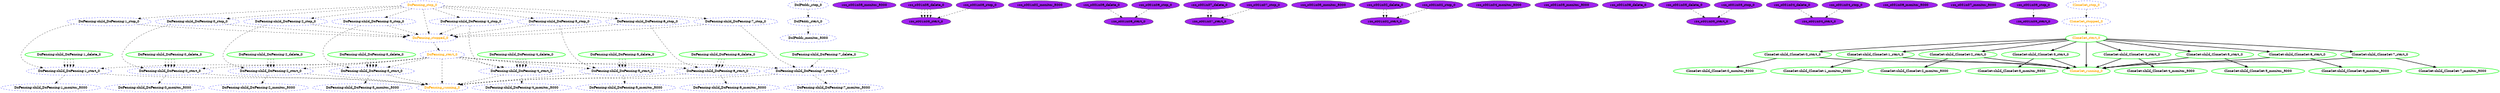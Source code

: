 digraph "g" {
	size = "30,30"
"DoFencing:child_DoFencing:1_delete_0" [ tooltip="c001n09" style=bold color="green" fontcolor="black" ]
"DoFencing:child_DoFencing:3_delete_0" [ tooltip="c001n09" style=bold color="green" fontcolor="black" ]
"DoFencing:child_DoFencing:5_monitor_5000" [ style="dashed" color="blue" fontcolor="black" ]
"DoFencing:child_DoFencing:5_delete_0" [ tooltip="c001n09" style=bold color="green" fontcolor="black" ]
"DcIPaddr_monitor_5000" [ style="dashed" color="blue" fontcolor="black" ]
"DoFencing:child_DoFencing:7_monitor_5000" [ style="dashed" color="blue" fontcolor="black" ]
"rsc_c001n08_monitor_5000" [ font_color=black style=filled fillcolor=purple ]
"rsc_c001n08_delete_0" [ font_color=black style=filled fillcolor=purple ]
"rsc_c001n02_monitor_5000" [ font_color=black style=filled fillcolor=purple ]
"DoFencing:child_DoFencing:2_delete_0" [ tooltip="c001n02" style=bold color="green" fontcolor="black" ]
"DoFencing:child_DoFencing:4_delete_0" [ tooltip="c001n02" style=bold color="green" fontcolor="black" ]
"rsc_c001n06_delete_0" [ font_color=black style=filled fillcolor=purple ]
"DoFencing:child_DoFencing:6_monitor_5000" [ style="dashed" color="blue" fontcolor="black" ]
"DoFencing:child_DoFencing:6_delete_0" [ tooltip="c001n02" style=bold color="green" fontcolor="black" ]
"rsc_c001n07_delete_0" [ font_color=black style=filled fillcolor=purple ]
"DoFencing:child_DoFencing:0_monitor_5000" [ style="dashed" color="blue" fontcolor="black" ]
"rsc_c001n08_delete_0" [ font_color=black style=filled fillcolor=purple ]
"DoFencing:child_DoFencing:0_delete_0" [ tooltip="c001n03" style=bold color="green" fontcolor="black" ]
"rsc_c001n03_monitor_5000" [ font_color=black style=filled fillcolor=purple ]
"DoFencing:child_DoFencing:3_delete_0" [ tooltip="c001n03" style=bold color="green" fontcolor="black" ]
"DoFencing:child_DoFencing:5_delete_0" [ tooltip="c001n03" style=bold color="green" fontcolor="black" ]
"rsc_c001n07_delete_0" [ font_color=black style=filled fillcolor=purple ]
"DoFencing:child_DoFencing:1_monitor_5000" [ style="dashed" color="blue" fontcolor="black" ]
"DoFencing:child_DoFencing:6_delete_0" [ tooltip="c001n03" style=bold color="green" fontcolor="black" ]
"rsc_c001n02_delete_0" [ font_color=black style=filled fillcolor=purple ]
"rsc_c001n08_delete_0" [ font_color=black style=filled fillcolor=purple ]
"DoFencing:child_DoFencing:0_delete_0" [ tooltip="c001n04" style=bold color="green" fontcolor="black" ]
"DoFencing:child_DoFencing:1_delete_0" [ tooltip="c001n04" style=bold color="green" fontcolor="black" ]
"rsc_c001n04_monitor_5000" [ font_color=black style=filled fillcolor=purple ]
"DoFencing:child_DoFencing:4_delete_0" [ tooltip="c001n04" style=bold color="green" fontcolor="black" ]
"DoFencing:child_DoFencing:2_monitor_5000" [ style="dashed" color="blue" fontcolor="black" ]
"DoFencing:child_DoFencing:0_delete_0" [ tooltip="c001n05" style=bold color="green" fontcolor="black" ]
"DoFencing:child_DoFencing:1_delete_0" [ tooltip="c001n05" style=bold color="green" fontcolor="black" ]
"DoFencing:child_DoFencing:2_delete_0" [ tooltip="c001n05" style=bold color="green" fontcolor="black" ]
"rsc_c001n05_monitor_5000" [ font_color=black style=filled fillcolor=purple ]
"DoFencing:child_DoFencing:3_monitor_5000" [ style="dashed" color="blue" fontcolor="black" ]
"rsc_c001n08_delete_0" [ font_color=black style=filled fillcolor=purple ]
"rsc_c001n09_delete_0" [ font_color=black style=filled fillcolor=purple ]
"DoFencing:child_DoFencing:0_delete_0" [ tooltip="c001n06" style=bold color="green" fontcolor="black" ]
"DoFencing:child_DoFencing:1_delete_0" [ tooltip="c001n06" style=bold color="green" fontcolor="black" ]
"rsc_c001n02_delete_0" [ font_color=black style=filled fillcolor=purple ]
"DoFencing:child_DoFencing:2_delete_0" [ tooltip="c001n06" style=bold color="green" fontcolor="black" ]
"rsc_c001n03_delete_0" [ font_color=black style=filled fillcolor=purple ]
"DoFencing:child_DoFencing:3_delete_0" [ tooltip="c001n06" style=bold color="green" fontcolor="black" ]
"rsc_c001n04_delete_0" [ font_color=black style=filled fillcolor=purple ]
"DoFencing:child_DoFencing:5_delete_0" [ tooltip="c001n06" style=bold color="green" fontcolor="black" ]
"rsc_c001n06_monitor_5000" [ font_color=black style=filled fillcolor=purple ]
"DoFencing:child_DoFencing:6_delete_0" [ tooltip="c001n06" style=bold color="green" fontcolor="black" ]
"DoFencing:child_DoFencing:7_delete_0" [ tooltip="c001n06" style=bold color="green" fontcolor="black" ]
"DoFencing:child_DoFencing:4_monitor_5000" [ style="dashed" color="blue" fontcolor="black" ]
"DoFencing:child_DoFencing:4_delete_0" [ tooltip="c001n07" style=bold color="green" fontcolor="black" ]
"rsc_c001n07_monitor_5000" [ font_color=black style=filled fillcolor=purple ]
"DoFencing:child_DoFencing:3_delete_0" [ tooltip="c001n07" style=bold color="green" fontcolor="black" ]
"DoFencing:child_DoFencing:4_delete_0" [ tooltip="c001n08" style=bold color="green" fontcolor="black" ]
"DcIPaddr_stop_0" [ style="dashed" color="blue" fontcolor="black" ]
"DcIPaddr_start_0" [ style="dashed" color="blue" fontcolor="black" ]
"rsc_c001n02_stop_0" [ font_color=black style=filled fillcolor=purple ]
"rsc_c001n02_start_0" [ font_color=black style=filled fillcolor=purple ]
"rsc_c001n03_stop_0" [ font_color=black style=filled fillcolor=purple ]
"rsc_c001n03_start_0" [ font_color=black style=filled fillcolor=purple ]
"rsc_c001n04_stop_0" [ font_color=black style=filled fillcolor=purple ]
"rsc_c001n04_start_0" [ font_color=black style=filled fillcolor=purple ]
"rsc_c001n05_stop_0" [ font_color=black style=filled fillcolor=purple ]
"rsc_c001n05_start_0" [ font_color=black style=filled fillcolor=purple ]
"rsc_c001n06_stop_0" [ font_color=black style=filled fillcolor=purple ]
"rsc_c001n06_start_0" [ font_color=black style=filled fillcolor=purple ]
"rsc_c001n07_stop_0" [ font_color=black style=filled fillcolor=purple ]
"rsc_c001n07_start_0" [ font_color=black style=filled fillcolor=purple ]
"rsc_c001n08_stop_0" [ font_color=black style=filled fillcolor=purple ]
"rsc_c001n08_start_0" [ font_color=black style=filled fillcolor=purple ]
"DoFencing:child_DoFencing:0_stop_0" [ style="dashed" color="blue" fontcolor="black" ]
"DoFencing:child_DoFencing:0_start_0" [ style="dashed" color="blue" fontcolor="black" ]
"DoFencing:child_DoFencing:1_stop_0" [ style="dashed" color="blue" fontcolor="black" ]
"DoFencing:child_DoFencing:1_start_0" [ style="dashed" color="blue" fontcolor="black" ]
"DoFencing:child_DoFencing:2_stop_0" [ style="dashed" color="blue" fontcolor="black" ]
"DoFencing:child_DoFencing:2_start_0" [ style="dashed" color="blue" fontcolor="black" ]
"DoFencing:child_DoFencing:3_stop_0" [ style="dashed" color="blue" fontcolor="black" ]
"DoFencing:child_DoFencing:3_start_0" [ style="dashed" color="blue" fontcolor="black" ]
"DoFencing:child_DoFencing:4_stop_0" [ style="dashed" color="blue" fontcolor="black" ]
"DoFencing:child_DoFencing:4_start_0" [ style="dashed" color="blue" fontcolor="black" ]
"DoFencing:child_DoFencing:5_stop_0" [ style="dashed" color="blue" fontcolor="black" ]
"DoFencing:child_DoFencing:5_start_0" [ style="dashed" color="blue" fontcolor="black" ]
"DoFencing:child_DoFencing:6_stop_0" [ style="dashed" color="blue" fontcolor="black" ]
"DoFencing:child_DoFencing:6_start_0" [ style="dashed" color="blue" fontcolor="black" ]
"DoFencing:child_DoFencing:7_stop_0" [ style="dashed" color="blue" fontcolor="black" ]
"DoFencing:child_DoFencing:7_start_0" [ style="dashed" color="blue" fontcolor="black" ]
"DoFencing_start_0" [ style="dashed" color="blue" fontcolor="orange" ]
"DoFencing_running_0" [ style="dashed" color="blue" fontcolor="orange" ]
"DoFencing_stop_0" [ style="dashed" color="blue" fontcolor="orange" ]
"DoFencing_stopped_0" [ style="dashed" color="blue" fontcolor="orange" ]
"CloneSet:child_CloneSet:0_start_0" [ tooltip="c001n09" style=bold color="green" fontcolor="black" ]
"CloneSet:child_CloneSet:0_monitor_5000" [ tooltip="c001n09" style=bold color="green" fontcolor="black" ]
"CloneSet:child_CloneSet:1_start_0" [ tooltip="c001n02" style=bold color="green" fontcolor="black" ]
"CloneSet:child_CloneSet:1_monitor_5000" [ tooltip="c001n02" style=bold color="green" fontcolor="black" ]
"CloneSet:child_CloneSet:2_start_0" [ tooltip="c001n03" style=bold color="green" fontcolor="black" ]
"CloneSet:child_CloneSet:2_monitor_5000" [ tooltip="c001n03" style=bold color="green" fontcolor="black" ]
"CloneSet:child_CloneSet:3_start_0" [ tooltip="c001n04" style=bold color="green" fontcolor="black" ]
"CloneSet:child_CloneSet:3_monitor_5000" [ tooltip="c001n04" style=bold color="green" fontcolor="black" ]
"CloneSet:child_CloneSet:4_start_0" [ tooltip="c001n05" style=bold color="green" fontcolor="black" ]
"CloneSet:child_CloneSet:4_monitor_5000" [ tooltip="c001n05" style=bold color="green" fontcolor="black" ]
"CloneSet:child_CloneSet:5_start_0" [ tooltip="c001n06" style=bold color="green" fontcolor="black" ]
"CloneSet:child_CloneSet:5_monitor_5000" [ tooltip="c001n06" style=bold color="green" fontcolor="black" ]
"CloneSet:child_CloneSet:6_start_0" [ tooltip="c001n07" style=bold color="green" fontcolor="black" ]
"CloneSet:child_CloneSet:6_monitor_5000" [ tooltip="c001n07" style=bold color="green" fontcolor="black" ]
"CloneSet:child_CloneSet:7_start_0" [ tooltip="c001n08" style=bold color="green" fontcolor="black" ]
"CloneSet:child_CloneSet:7_monitor_5000" [ tooltip="c001n08" style=bold color="green" fontcolor="black" ]
"CloneSet_start_0" [ tooltip="" style=bold color="green" fontcolor="orange" ]
"CloneSet_running_0" [ tooltip="" style=bold color="green" fontcolor="orange" ]
"CloneSet_stop_0" [ style="dashed" color="blue" fontcolor="orange" ]
"CloneSet_stopped_0" [ style="dashed" color="blue" fontcolor="orange" ]
"DoFencing:child_DoFencing:5_start_0" -> "DoFencing:child_DoFencing:5_monitor_5000" [ style = dashed]
"DcIPaddr_start_0" -> "DcIPaddr_monitor_5000" [ style = dashed]
"DoFencing:child_DoFencing:7_start_0" -> "DoFencing:child_DoFencing:7_monitor_5000" [ style = dashed]
"DoFencing:child_DoFencing:6_start_0" -> "DoFencing:child_DoFencing:6_monitor_5000" [ style = dashed]
"DoFencing:child_DoFencing:0_start_0" -> "DoFencing:child_DoFencing:0_monitor_5000" [ style = dashed]
"DoFencing:child_DoFencing:1_start_0" -> "DoFencing:child_DoFencing:1_monitor_5000" [ style = dashed]
"DoFencing:child_DoFencing:2_start_0" -> "DoFencing:child_DoFencing:2_monitor_5000" [ style = dashed]
"DoFencing:child_DoFencing:3_start_0" -> "DoFencing:child_DoFencing:3_monitor_5000" [ style = dashed]
"DoFencing:child_DoFencing:4_start_0" -> "DoFencing:child_DoFencing:4_monitor_5000" [ style = dashed]
"DcIPaddr_stop_0" -> "DcIPaddr_start_0" [ style = dashed]
"rsc_c001n02_delete_0" -> "rsc_c001n02_start_0" [ style = dashed]
"rsc_c001n02_delete_0" -> "rsc_c001n02_start_0" [ style = dashed]
"rsc_c001n02_stop_0" -> "rsc_c001n02_start_0" [ style = dashed]
"rsc_c001n03_delete_0" -> "rsc_c001n03_start_0" [ style = dashed]
"rsc_c001n03_stop_0" -> "rsc_c001n03_start_0" [ style = dashed]
"rsc_c001n04_delete_0" -> "rsc_c001n04_start_0" [ style = dashed]
"rsc_c001n04_stop_0" -> "rsc_c001n04_start_0" [ style = dashed]
"rsc_c001n05_stop_0" -> "rsc_c001n05_start_0" [ style = dashed]
"rsc_c001n06_delete_0" -> "rsc_c001n06_start_0" [ style = dashed]
"rsc_c001n06_stop_0" -> "rsc_c001n06_start_0" [ style = dashed]
"rsc_c001n07_delete_0" -> "rsc_c001n07_start_0" [ style = dashed]
"rsc_c001n07_delete_0" -> "rsc_c001n07_start_0" [ style = dashed]
"rsc_c001n07_stop_0" -> "rsc_c001n07_start_0" [ style = dashed]
"rsc_c001n08_delete_0" -> "rsc_c001n08_start_0" [ style = dashed]
"rsc_c001n08_delete_0" -> "rsc_c001n08_start_0" [ style = dashed]
"rsc_c001n08_delete_0" -> "rsc_c001n08_start_0" [ style = dashed]
"rsc_c001n08_delete_0" -> "rsc_c001n08_start_0" [ style = dashed]
"rsc_c001n08_stop_0" -> "rsc_c001n08_start_0" [ style = dashed]
"DoFencing_stop_0" -> "DoFencing:child_DoFencing:0_stop_0" [ style = dashed]
"DoFencing:child_DoFencing:0_delete_0" -> "DoFencing:child_DoFencing:0_start_0" [ style = dashed]
"DoFencing:child_DoFencing:0_delete_0" -> "DoFencing:child_DoFencing:0_start_0" [ style = dashed]
"DoFencing:child_DoFencing:0_delete_0" -> "DoFencing:child_DoFencing:0_start_0" [ style = dashed]
"DoFencing:child_DoFencing:0_delete_0" -> "DoFencing:child_DoFencing:0_start_0" [ style = dashed]
"DoFencing:child_DoFencing:0_stop_0" -> "DoFencing:child_DoFencing:0_start_0" [ style = dashed]
"DoFencing_start_0" -> "DoFencing:child_DoFencing:0_start_0" [ style = dashed]
"DoFencing_stop_0" -> "DoFencing:child_DoFencing:1_stop_0" [ style = dashed]
"DoFencing:child_DoFencing:1_delete_0" -> "DoFencing:child_DoFencing:1_start_0" [ style = dashed]
"DoFencing:child_DoFencing:1_delete_0" -> "DoFencing:child_DoFencing:1_start_0" [ style = dashed]
"DoFencing:child_DoFencing:1_delete_0" -> "DoFencing:child_DoFencing:1_start_0" [ style = dashed]
"DoFencing:child_DoFencing:1_delete_0" -> "DoFencing:child_DoFencing:1_start_0" [ style = dashed]
"DoFencing:child_DoFencing:1_stop_0" -> "DoFencing:child_DoFencing:1_start_0" [ style = dashed]
"DoFencing_start_0" -> "DoFencing:child_DoFencing:1_start_0" [ style = dashed]
"DoFencing_stop_0" -> "DoFencing:child_DoFencing:2_stop_0" [ style = dashed]
"DoFencing:child_DoFencing:2_delete_0" -> "DoFencing:child_DoFencing:2_start_0" [ style = dashed]
"DoFencing:child_DoFencing:2_delete_0" -> "DoFencing:child_DoFencing:2_start_0" [ style = dashed]
"DoFencing:child_DoFencing:2_delete_0" -> "DoFencing:child_DoFencing:2_start_0" [ style = dashed]
"DoFencing:child_DoFencing:2_stop_0" -> "DoFencing:child_DoFencing:2_start_0" [ style = dashed]
"DoFencing_start_0" -> "DoFencing:child_DoFencing:2_start_0" [ style = dashed]
"DoFencing_stop_0" -> "DoFencing:child_DoFencing:3_stop_0" [ style = dashed]
"DoFencing:child_DoFencing:3_delete_0" -> "DoFencing:child_DoFencing:3_start_0" [ style = dashed]
"DoFencing:child_DoFencing:3_delete_0" -> "DoFencing:child_DoFencing:3_start_0" [ style = dashed]
"DoFencing:child_DoFencing:3_delete_0" -> "DoFencing:child_DoFencing:3_start_0" [ style = dashed]
"DoFencing:child_DoFencing:3_delete_0" -> "DoFencing:child_DoFencing:3_start_0" [ style = dashed]
"DoFencing:child_DoFencing:3_stop_0" -> "DoFencing:child_DoFencing:3_start_0" [ style = dashed]
"DoFencing_start_0" -> "DoFencing:child_DoFencing:3_start_0" [ style = dashed]
"DoFencing_stop_0" -> "DoFencing:child_DoFencing:4_stop_0" [ style = dashed]
"DoFencing:child_DoFencing:4_delete_0" -> "DoFencing:child_DoFencing:4_start_0" [ style = dashed]
"DoFencing:child_DoFencing:4_delete_0" -> "DoFencing:child_DoFencing:4_start_0" [ style = dashed]
"DoFencing:child_DoFencing:4_delete_0" -> "DoFencing:child_DoFencing:4_start_0" [ style = dashed]
"DoFencing:child_DoFencing:4_delete_0" -> "DoFencing:child_DoFencing:4_start_0" [ style = dashed]
"DoFencing:child_DoFencing:4_stop_0" -> "DoFencing:child_DoFencing:4_start_0" [ style = dashed]
"DoFencing_start_0" -> "DoFencing:child_DoFencing:4_start_0" [ style = dashed]
"DoFencing_stop_0" -> "DoFencing:child_DoFencing:5_stop_0" [ style = dashed]
"DoFencing:child_DoFencing:5_delete_0" -> "DoFencing:child_DoFencing:5_start_0" [ style = dashed]
"DoFencing:child_DoFencing:5_delete_0" -> "DoFencing:child_DoFencing:5_start_0" [ style = dashed]
"DoFencing:child_DoFencing:5_delete_0" -> "DoFencing:child_DoFencing:5_start_0" [ style = dashed]
"DoFencing:child_DoFencing:5_stop_0" -> "DoFencing:child_DoFencing:5_start_0" [ style = dashed]
"DoFencing_start_0" -> "DoFencing:child_DoFencing:5_start_0" [ style = dashed]
"DoFencing_stop_0" -> "DoFencing:child_DoFencing:6_stop_0" [ style = dashed]
"DoFencing:child_DoFencing:6_delete_0" -> "DoFencing:child_DoFencing:6_start_0" [ style = dashed]
"DoFencing:child_DoFencing:6_delete_0" -> "DoFencing:child_DoFencing:6_start_0" [ style = dashed]
"DoFencing:child_DoFencing:6_delete_0" -> "DoFencing:child_DoFencing:6_start_0" [ style = dashed]
"DoFencing:child_DoFencing:6_stop_0" -> "DoFencing:child_DoFencing:6_start_0" [ style = dashed]
"DoFencing_start_0" -> "DoFencing:child_DoFencing:6_start_0" [ style = dashed]
"DoFencing_stop_0" -> "DoFencing:child_DoFencing:7_stop_0" [ style = dashed]
"DoFencing:child_DoFencing:7_delete_0" -> "DoFencing:child_DoFencing:7_start_0" [ style = dashed]
"DoFencing:child_DoFencing:7_stop_0" -> "DoFencing:child_DoFencing:7_start_0" [ style = dashed]
"DoFencing_start_0" -> "DoFencing:child_DoFencing:7_start_0" [ style = dashed]
"DoFencing_stopped_0" -> "DoFencing_start_0" [ style = dashed]
"DoFencing_start_0" -> "DoFencing_running_0" [ style = dashed]
"DoFencing:child_DoFencing:0_start_0" -> "DoFencing_running_0" [ style = dashed]
"DoFencing:child_DoFencing:1_start_0" -> "DoFencing_running_0" [ style = dashed]
"DoFencing:child_DoFencing:2_start_0" -> "DoFencing_running_0" [ style = dashed]
"DoFencing:child_DoFencing:3_start_0" -> "DoFencing_running_0" [ style = dashed]
"DoFencing:child_DoFencing:4_start_0" -> "DoFencing_running_0" [ style = dashed]
"DoFencing:child_DoFencing:5_start_0" -> "DoFencing_running_0" [ style = dashed]
"DoFencing:child_DoFencing:6_start_0" -> "DoFencing_running_0" [ style = dashed]
"DoFencing:child_DoFencing:7_start_0" -> "DoFencing_running_0" [ style = dashed]
"DoFencing_stop_0" -> "DoFencing_stopped_0" [ style = dashed]
"DoFencing:child_DoFencing:0_stop_0" -> "DoFencing_stopped_0" [ style = dashed]
"DoFencing:child_DoFencing:1_stop_0" -> "DoFencing_stopped_0" [ style = dashed]
"DoFencing:child_DoFencing:2_stop_0" -> "DoFencing_stopped_0" [ style = dashed]
"DoFencing:child_DoFencing:3_stop_0" -> "DoFencing_stopped_0" [ style = dashed]
"DoFencing:child_DoFencing:4_stop_0" -> "DoFencing_stopped_0" [ style = dashed]
"DoFencing:child_DoFencing:5_stop_0" -> "DoFencing_stopped_0" [ style = dashed]
"DoFencing:child_DoFencing:6_stop_0" -> "DoFencing_stopped_0" [ style = dashed]
"DoFencing:child_DoFencing:7_stop_0" -> "DoFencing_stopped_0" [ style = dashed]
"CloneSet_start_0" -> "CloneSet:child_CloneSet:0_start_0" [ style = bold]
"CloneSet:child_CloneSet:0_start_0" -> "CloneSet:child_CloneSet:0_monitor_5000" [ style = bold]
"CloneSet_start_0" -> "CloneSet:child_CloneSet:1_start_0" [ style = bold]
"CloneSet:child_CloneSet:1_start_0" -> "CloneSet:child_CloneSet:1_monitor_5000" [ style = bold]
"CloneSet_start_0" -> "CloneSet:child_CloneSet:2_start_0" [ style = bold]
"CloneSet:child_CloneSet:2_start_0" -> "CloneSet:child_CloneSet:2_monitor_5000" [ style = bold]
"CloneSet_start_0" -> "CloneSet:child_CloneSet:3_start_0" [ style = bold]
"CloneSet:child_CloneSet:3_start_0" -> "CloneSet:child_CloneSet:3_monitor_5000" [ style = bold]
"CloneSet_start_0" -> "CloneSet:child_CloneSet:4_start_0" [ style = bold]
"CloneSet:child_CloneSet:4_start_0" -> "CloneSet:child_CloneSet:4_monitor_5000" [ style = bold]
"CloneSet_start_0" -> "CloneSet:child_CloneSet:5_start_0" [ style = bold]
"CloneSet:child_CloneSet:5_start_0" -> "CloneSet:child_CloneSet:5_monitor_5000" [ style = bold]
"CloneSet_start_0" -> "CloneSet:child_CloneSet:6_start_0" [ style = bold]
"CloneSet:child_CloneSet:6_start_0" -> "CloneSet:child_CloneSet:6_monitor_5000" [ style = bold]
"CloneSet_start_0" -> "CloneSet:child_CloneSet:7_start_0" [ style = bold]
"CloneSet:child_CloneSet:7_start_0" -> "CloneSet:child_CloneSet:7_monitor_5000" [ style = bold]
"CloneSet_stopped_0" -> "CloneSet_start_0" [ style = dashed]
"CloneSet:child_CloneSet:0_start_0" -> "CloneSet_running_0" [ style = bold]
"CloneSet:child_CloneSet:1_start_0" -> "CloneSet_running_0" [ style = bold]
"CloneSet:child_CloneSet:2_start_0" -> "CloneSet_running_0" [ style = bold]
"CloneSet:child_CloneSet:3_start_0" -> "CloneSet_running_0" [ style = bold]
"CloneSet:child_CloneSet:4_start_0" -> "CloneSet_running_0" [ style = bold]
"CloneSet:child_CloneSet:5_start_0" -> "CloneSet_running_0" [ style = bold]
"CloneSet:child_CloneSet:6_start_0" -> "CloneSet_running_0" [ style = bold]
"CloneSet:child_CloneSet:7_start_0" -> "CloneSet_running_0" [ style = bold]
"CloneSet_start_0" -> "CloneSet_running_0" [ style = bold]
"CloneSet_stop_0" -> "CloneSet_stopped_0" [ style = dashed]
}
